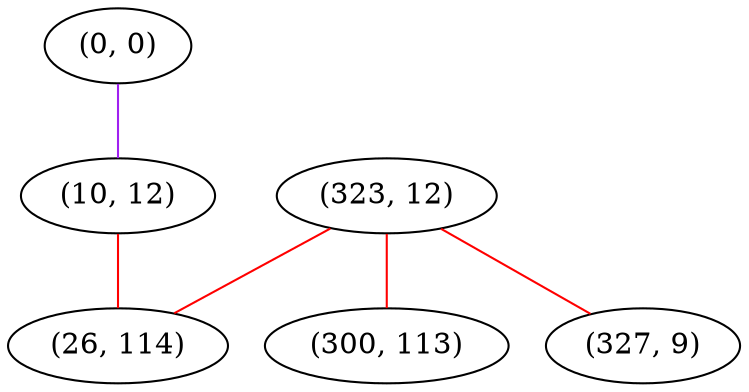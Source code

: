 graph "" {
"(0, 0)";
"(323, 12)";
"(10, 12)";
"(300, 113)";
"(26, 114)";
"(327, 9)";
"(0, 0)" -- "(10, 12)"  [color=purple, key=0, weight=4];
"(323, 12)" -- "(327, 9)"  [color=red, key=0, weight=1];
"(323, 12)" -- "(300, 113)"  [color=red, key=0, weight=1];
"(323, 12)" -- "(26, 114)"  [color=red, key=0, weight=1];
"(10, 12)" -- "(26, 114)"  [color=red, key=0, weight=1];
}
